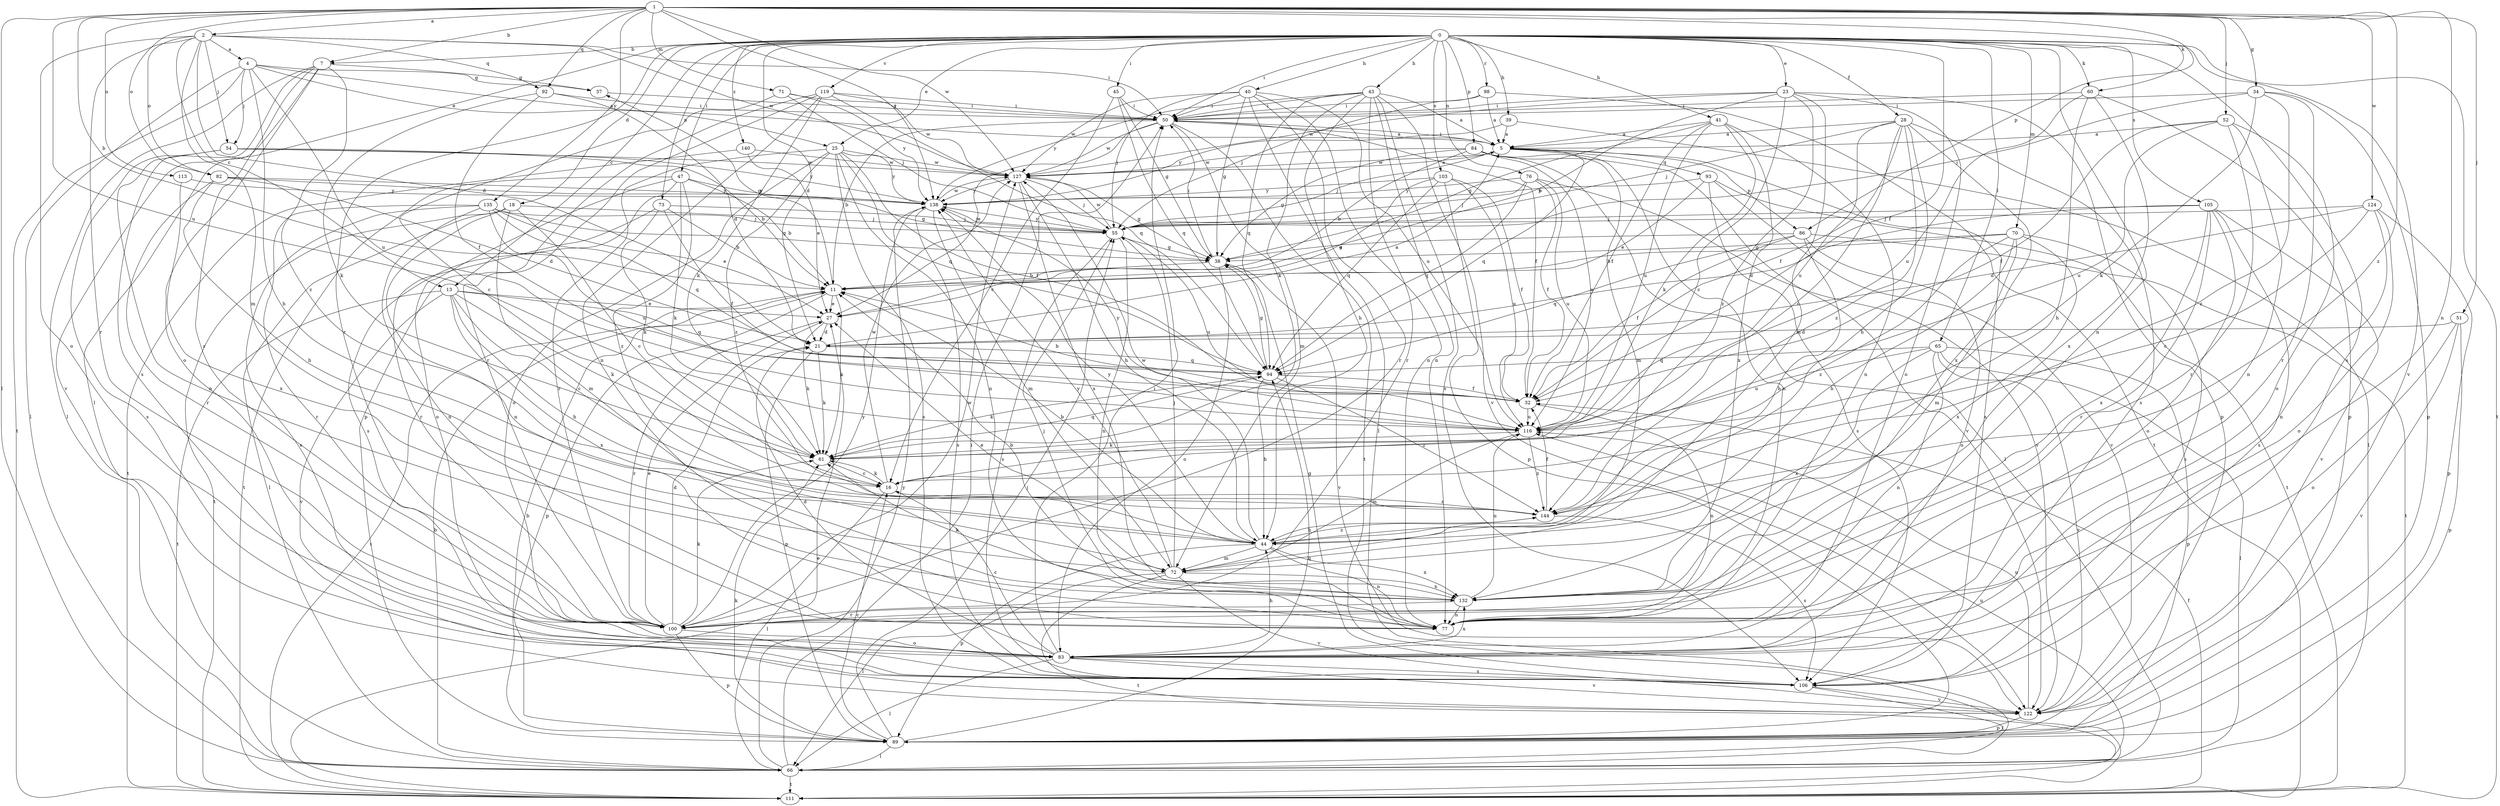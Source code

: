 strict digraph  {
0;
1;
2;
4;
5;
7;
11;
13;
16;
18;
21;
23;
25;
27;
28;
32;
34;
37;
38;
39;
40;
41;
43;
44;
45;
47;
50;
51;
52;
54;
55;
60;
61;
65;
66;
70;
71;
72;
73;
76;
77;
82;
83;
84;
86;
89;
92;
93;
94;
98;
100;
103;
105;
106;
111;
113;
116;
119;
122;
124;
127;
132;
135;
138;
140;
144;
0 -> 7  [label=b];
0 -> 13  [label=c];
0 -> 18  [label=d];
0 -> 21  [label=d];
0 -> 23  [label=e];
0 -> 25  [label=e];
0 -> 28  [label=f];
0 -> 32  [label=f];
0 -> 39  [label=h];
0 -> 40  [label=h];
0 -> 41  [label=h];
0 -> 43  [label=h];
0 -> 45  [label=i];
0 -> 47  [label=i];
0 -> 50  [label=i];
0 -> 60  [label=k];
0 -> 65  [label=l];
0 -> 66  [label=l];
0 -> 70  [label=m];
0 -> 73  [label=n];
0 -> 76  [label=n];
0 -> 77  [label=n];
0 -> 84  [label=p];
0 -> 98  [label=r];
0 -> 100  [label=r];
0 -> 103  [label=s];
0 -> 105  [label=s];
0 -> 106  [label=s];
0 -> 111  [label=t];
0 -> 119  [label=v];
0 -> 122  [label=v];
0 -> 140  [label=z];
1 -> 2  [label=a];
1 -> 7  [label=b];
1 -> 11  [label=b];
1 -> 34  [label=g];
1 -> 51  [label=j];
1 -> 52  [label=j];
1 -> 60  [label=k];
1 -> 66  [label=l];
1 -> 71  [label=m];
1 -> 77  [label=n];
1 -> 82  [label=o];
1 -> 86  [label=p];
1 -> 92  [label=q];
1 -> 113  [label=u];
1 -> 116  [label=u];
1 -> 124  [label=w];
1 -> 127  [label=w];
1 -> 135  [label=y];
1 -> 138  [label=y];
1 -> 144  [label=z];
2 -> 4  [label=a];
2 -> 13  [label=c];
2 -> 21  [label=d];
2 -> 50  [label=i];
2 -> 54  [label=j];
2 -> 72  [label=m];
2 -> 82  [label=o];
2 -> 83  [label=o];
2 -> 92  [label=q];
2 -> 100  [label=r];
2 -> 127  [label=w];
4 -> 5  [label=a];
4 -> 25  [label=e];
4 -> 37  [label=g];
4 -> 44  [label=h];
4 -> 54  [label=j];
4 -> 66  [label=l];
4 -> 111  [label=t];
4 -> 116  [label=u];
5 -> 50  [label=i];
5 -> 55  [label=j];
5 -> 77  [label=n];
5 -> 86  [label=p];
5 -> 93  [label=q];
5 -> 94  [label=q];
5 -> 106  [label=s];
5 -> 127  [label=w];
7 -> 37  [label=g];
7 -> 66  [label=l];
7 -> 83  [label=o];
7 -> 100  [label=r];
7 -> 106  [label=s];
7 -> 122  [label=v];
7 -> 144  [label=z];
11 -> 27  [label=e];
11 -> 37  [label=g];
11 -> 61  [label=k];
11 -> 89  [label=p];
11 -> 111  [label=t];
13 -> 16  [label=c];
13 -> 27  [label=e];
13 -> 44  [label=h];
13 -> 61  [label=k];
13 -> 94  [label=q];
13 -> 111  [label=t];
13 -> 122  [label=v];
13 -> 132  [label=x];
16 -> 61  [label=k];
16 -> 66  [label=l];
16 -> 127  [label=w];
16 -> 144  [label=z];
18 -> 16  [label=c];
18 -> 55  [label=j];
18 -> 66  [label=l];
18 -> 72  [label=m];
18 -> 77  [label=n];
18 -> 111  [label=t];
21 -> 5  [label=a];
21 -> 61  [label=k];
21 -> 89  [label=p];
21 -> 94  [label=q];
23 -> 11  [label=b];
23 -> 16  [label=c];
23 -> 50  [label=i];
23 -> 72  [label=m];
23 -> 83  [label=o];
23 -> 89  [label=p];
23 -> 127  [label=w];
23 -> 144  [label=z];
25 -> 32  [label=f];
25 -> 77  [label=n];
25 -> 83  [label=o];
25 -> 94  [label=q];
25 -> 100  [label=r];
25 -> 106  [label=s];
25 -> 127  [label=w];
25 -> 138  [label=y];
25 -> 144  [label=z];
27 -> 21  [label=d];
27 -> 61  [label=k];
27 -> 100  [label=r];
28 -> 5  [label=a];
28 -> 16  [label=c];
28 -> 32  [label=f];
28 -> 44  [label=h];
28 -> 55  [label=j];
28 -> 106  [label=s];
28 -> 116  [label=u];
28 -> 132  [label=x];
28 -> 144  [label=z];
32 -> 11  [label=b];
32 -> 77  [label=n];
32 -> 116  [label=u];
34 -> 50  [label=i];
34 -> 55  [label=j];
34 -> 61  [label=k];
34 -> 89  [label=p];
34 -> 100  [label=r];
34 -> 144  [label=z];
37 -> 50  [label=i];
38 -> 11  [label=b];
38 -> 50  [label=i];
38 -> 83  [label=o];
38 -> 122  [label=v];
39 -> 5  [label=a];
39 -> 66  [label=l];
39 -> 138  [label=y];
40 -> 38  [label=g];
40 -> 50  [label=i];
40 -> 55  [label=j];
40 -> 66  [label=l];
40 -> 77  [label=n];
40 -> 100  [label=r];
40 -> 116  [label=u];
40 -> 127  [label=w];
41 -> 5  [label=a];
41 -> 32  [label=f];
41 -> 38  [label=g];
41 -> 61  [label=k];
41 -> 77  [label=n];
41 -> 116  [label=u];
41 -> 132  [label=x];
43 -> 5  [label=a];
43 -> 44  [label=h];
43 -> 50  [label=i];
43 -> 61  [label=k];
43 -> 77  [label=n];
43 -> 94  [label=q];
43 -> 100  [label=r];
43 -> 106  [label=s];
43 -> 122  [label=v];
43 -> 138  [label=y];
44 -> 11  [label=b];
44 -> 72  [label=m];
44 -> 77  [label=n];
44 -> 89  [label=p];
44 -> 127  [label=w];
44 -> 132  [label=x];
44 -> 138  [label=y];
44 -> 144  [label=z];
45 -> 16  [label=c];
45 -> 38  [label=g];
45 -> 50  [label=i];
45 -> 94  [label=q];
47 -> 11  [label=b];
47 -> 61  [label=k];
47 -> 83  [label=o];
47 -> 106  [label=s];
47 -> 111  [label=t];
47 -> 138  [label=y];
47 -> 144  [label=z];
50 -> 5  [label=a];
50 -> 11  [label=b];
50 -> 27  [label=e];
50 -> 32  [label=f];
50 -> 72  [label=m];
50 -> 111  [label=t];
50 -> 127  [label=w];
51 -> 21  [label=d];
51 -> 83  [label=o];
51 -> 89  [label=p];
51 -> 122  [label=v];
52 -> 5  [label=a];
52 -> 32  [label=f];
52 -> 77  [label=n];
52 -> 83  [label=o];
52 -> 100  [label=r];
52 -> 116  [label=u];
54 -> 11  [label=b];
54 -> 77  [label=n];
54 -> 106  [label=s];
54 -> 127  [label=w];
54 -> 138  [label=y];
55 -> 38  [label=g];
55 -> 77  [label=n];
55 -> 106  [label=s];
55 -> 116  [label=u];
55 -> 127  [label=w];
55 -> 138  [label=y];
60 -> 44  [label=h];
60 -> 50  [label=i];
60 -> 89  [label=p];
60 -> 116  [label=u];
60 -> 132  [label=x];
61 -> 16  [label=c];
61 -> 94  [label=q];
65 -> 66  [label=l];
65 -> 77  [label=n];
65 -> 89  [label=p];
65 -> 94  [label=q];
65 -> 116  [label=u];
65 -> 122  [label=v];
65 -> 132  [label=x];
66 -> 11  [label=b];
66 -> 50  [label=i];
66 -> 111  [label=t];
66 -> 116  [label=u];
66 -> 138  [label=y];
70 -> 11  [label=b];
70 -> 38  [label=g];
70 -> 44  [label=h];
70 -> 72  [label=m];
70 -> 106  [label=s];
70 -> 132  [label=x];
70 -> 144  [label=z];
71 -> 16  [label=c];
71 -> 50  [label=i];
71 -> 55  [label=j];
71 -> 138  [label=y];
72 -> 27  [label=e];
72 -> 55  [label=j];
72 -> 66  [label=l];
72 -> 111  [label=t];
72 -> 122  [label=v];
72 -> 132  [label=x];
72 -> 138  [label=y];
73 -> 11  [label=b];
73 -> 32  [label=f];
73 -> 55  [label=j];
73 -> 61  [label=k];
73 -> 100  [label=r];
76 -> 32  [label=f];
76 -> 55  [label=j];
76 -> 94  [label=q];
76 -> 116  [label=u];
76 -> 122  [label=v];
76 -> 138  [label=y];
77 -> 55  [label=j];
82 -> 21  [label=d];
82 -> 38  [label=g];
82 -> 44  [label=h];
82 -> 100  [label=r];
82 -> 138  [label=y];
83 -> 16  [label=c];
83 -> 21  [label=d];
83 -> 44  [label=h];
83 -> 50  [label=i];
83 -> 66  [label=l];
83 -> 106  [label=s];
83 -> 122  [label=v];
83 -> 132  [label=x];
84 -> 11  [label=b];
84 -> 38  [label=g];
84 -> 66  [label=l];
84 -> 72  [label=m];
84 -> 116  [label=u];
84 -> 122  [label=v];
84 -> 127  [label=w];
86 -> 32  [label=f];
86 -> 38  [label=g];
86 -> 44  [label=h];
86 -> 83  [label=o];
86 -> 94  [label=q];
86 -> 111  [label=t];
89 -> 11  [label=b];
89 -> 16  [label=c];
89 -> 55  [label=j];
89 -> 61  [label=k];
89 -> 66  [label=l];
89 -> 94  [label=q];
92 -> 21  [label=d];
92 -> 32  [label=f];
92 -> 50  [label=i];
92 -> 61  [label=k];
93 -> 27  [label=e];
93 -> 106  [label=s];
93 -> 111  [label=t];
93 -> 122  [label=v];
93 -> 138  [label=y];
94 -> 32  [label=f];
94 -> 38  [label=g];
94 -> 44  [label=h];
94 -> 61  [label=k];
94 -> 144  [label=z];
98 -> 5  [label=a];
98 -> 50  [label=i];
98 -> 55  [label=j];
98 -> 111  [label=t];
100 -> 21  [label=d];
100 -> 27  [label=e];
100 -> 61  [label=k];
100 -> 83  [label=o];
100 -> 89  [label=p];
100 -> 127  [label=w];
100 -> 138  [label=y];
103 -> 27  [label=e];
103 -> 32  [label=f];
103 -> 89  [label=p];
103 -> 94  [label=q];
103 -> 116  [label=u];
103 -> 138  [label=y];
105 -> 21  [label=d];
105 -> 55  [label=j];
105 -> 83  [label=o];
105 -> 100  [label=r];
105 -> 106  [label=s];
105 -> 122  [label=v];
105 -> 132  [label=x];
106 -> 38  [label=g];
106 -> 66  [label=l];
106 -> 122  [label=v];
111 -> 27  [label=e];
111 -> 32  [label=f];
113 -> 132  [label=x];
113 -> 138  [label=y];
116 -> 61  [label=k];
116 -> 72  [label=m];
116 -> 138  [label=y];
116 -> 144  [label=z];
119 -> 50  [label=i];
119 -> 61  [label=k];
119 -> 77  [label=n];
119 -> 89  [label=p];
119 -> 94  [label=q];
119 -> 100  [label=r];
119 -> 127  [label=w];
122 -> 89  [label=p];
122 -> 116  [label=u];
124 -> 16  [label=c];
124 -> 21  [label=d];
124 -> 55  [label=j];
124 -> 77  [label=n];
124 -> 83  [label=o];
124 -> 89  [label=p];
127 -> 5  [label=a];
127 -> 38  [label=g];
127 -> 44  [label=h];
127 -> 55  [label=j];
127 -> 132  [label=x];
127 -> 138  [label=y];
132 -> 11  [label=b];
132 -> 61  [label=k];
132 -> 77  [label=n];
132 -> 100  [label=r];
132 -> 116  [label=u];
135 -> 27  [label=e];
135 -> 38  [label=g];
135 -> 55  [label=j];
135 -> 77  [label=n];
135 -> 94  [label=q];
135 -> 100  [label=r];
135 -> 106  [label=s];
135 -> 116  [label=u];
138 -> 55  [label=j];
138 -> 72  [label=m];
138 -> 106  [label=s];
138 -> 127  [label=w];
140 -> 27  [label=e];
140 -> 111  [label=t];
140 -> 127  [label=w];
144 -> 32  [label=f];
144 -> 44  [label=h];
144 -> 106  [label=s];
}
